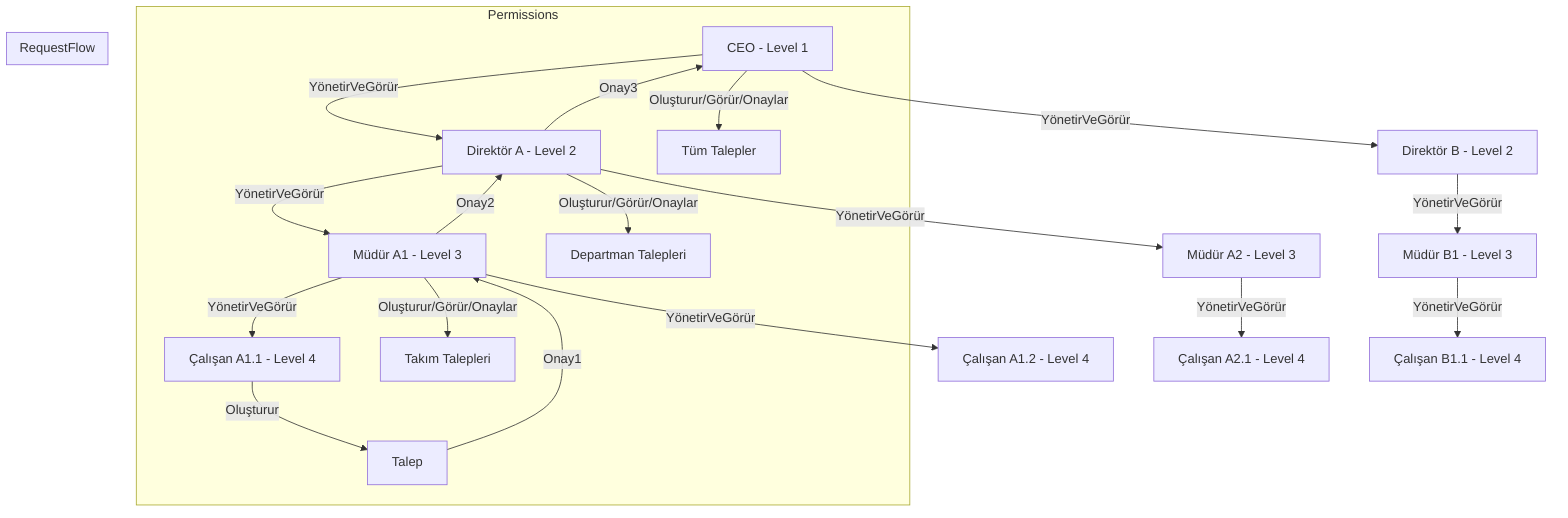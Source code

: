 graph TD
   CEO[CEO - Level 1] --> |YönetirVeGörür| Dir1[Direktör A - Level 2]
   CEO --> |YönetirVeGörür| Dir2[Direktör B - Level 2]
   
   Dir1 --> |YönetirVeGörür| Man1[Müdür A1 - Level 3]
   Dir1 --> |YönetirVeGörür| Man2[Müdür A2 - Level 3]
   Dir2 --> |YönetirVeGörür| Man3[Müdür B1 - Level 3]
   
   Man1 --> |YönetirVeGörür| Emp1[Çalışan A1.1 - Level 4]
   Man1 --> |YönetirVeGörür| Emp2[Çalışan A1.2 - Level 4]
   Man2 --> |YönetirVeGörür| Emp3[Çalışan A2.1 - Level 4]
   Man3 --> |YönetirVeGörür| Emp4[Çalışan B1.1 - Level 4]

   subgraph Permissions
       CEO -->|Oluşturur/Görür/Onaylar| AllRequests[Tüm Talepler]
       Dir1 -->|Oluşturur/Görür/Onaylar| DeptRequests[Departman Talepleri]
       Man1 -->|Oluşturur/Görür/Onaylar| TeamRequests[Takım Talepleri]
       Emp1 -->|Oluşturur| Request[Talep]
   end

   subgraph RequestFlow
       Request -->|Onay1| Man1
       Man1 -->|Onay2| Dir1
       Dir1 -->|Onay3| CEO
   end